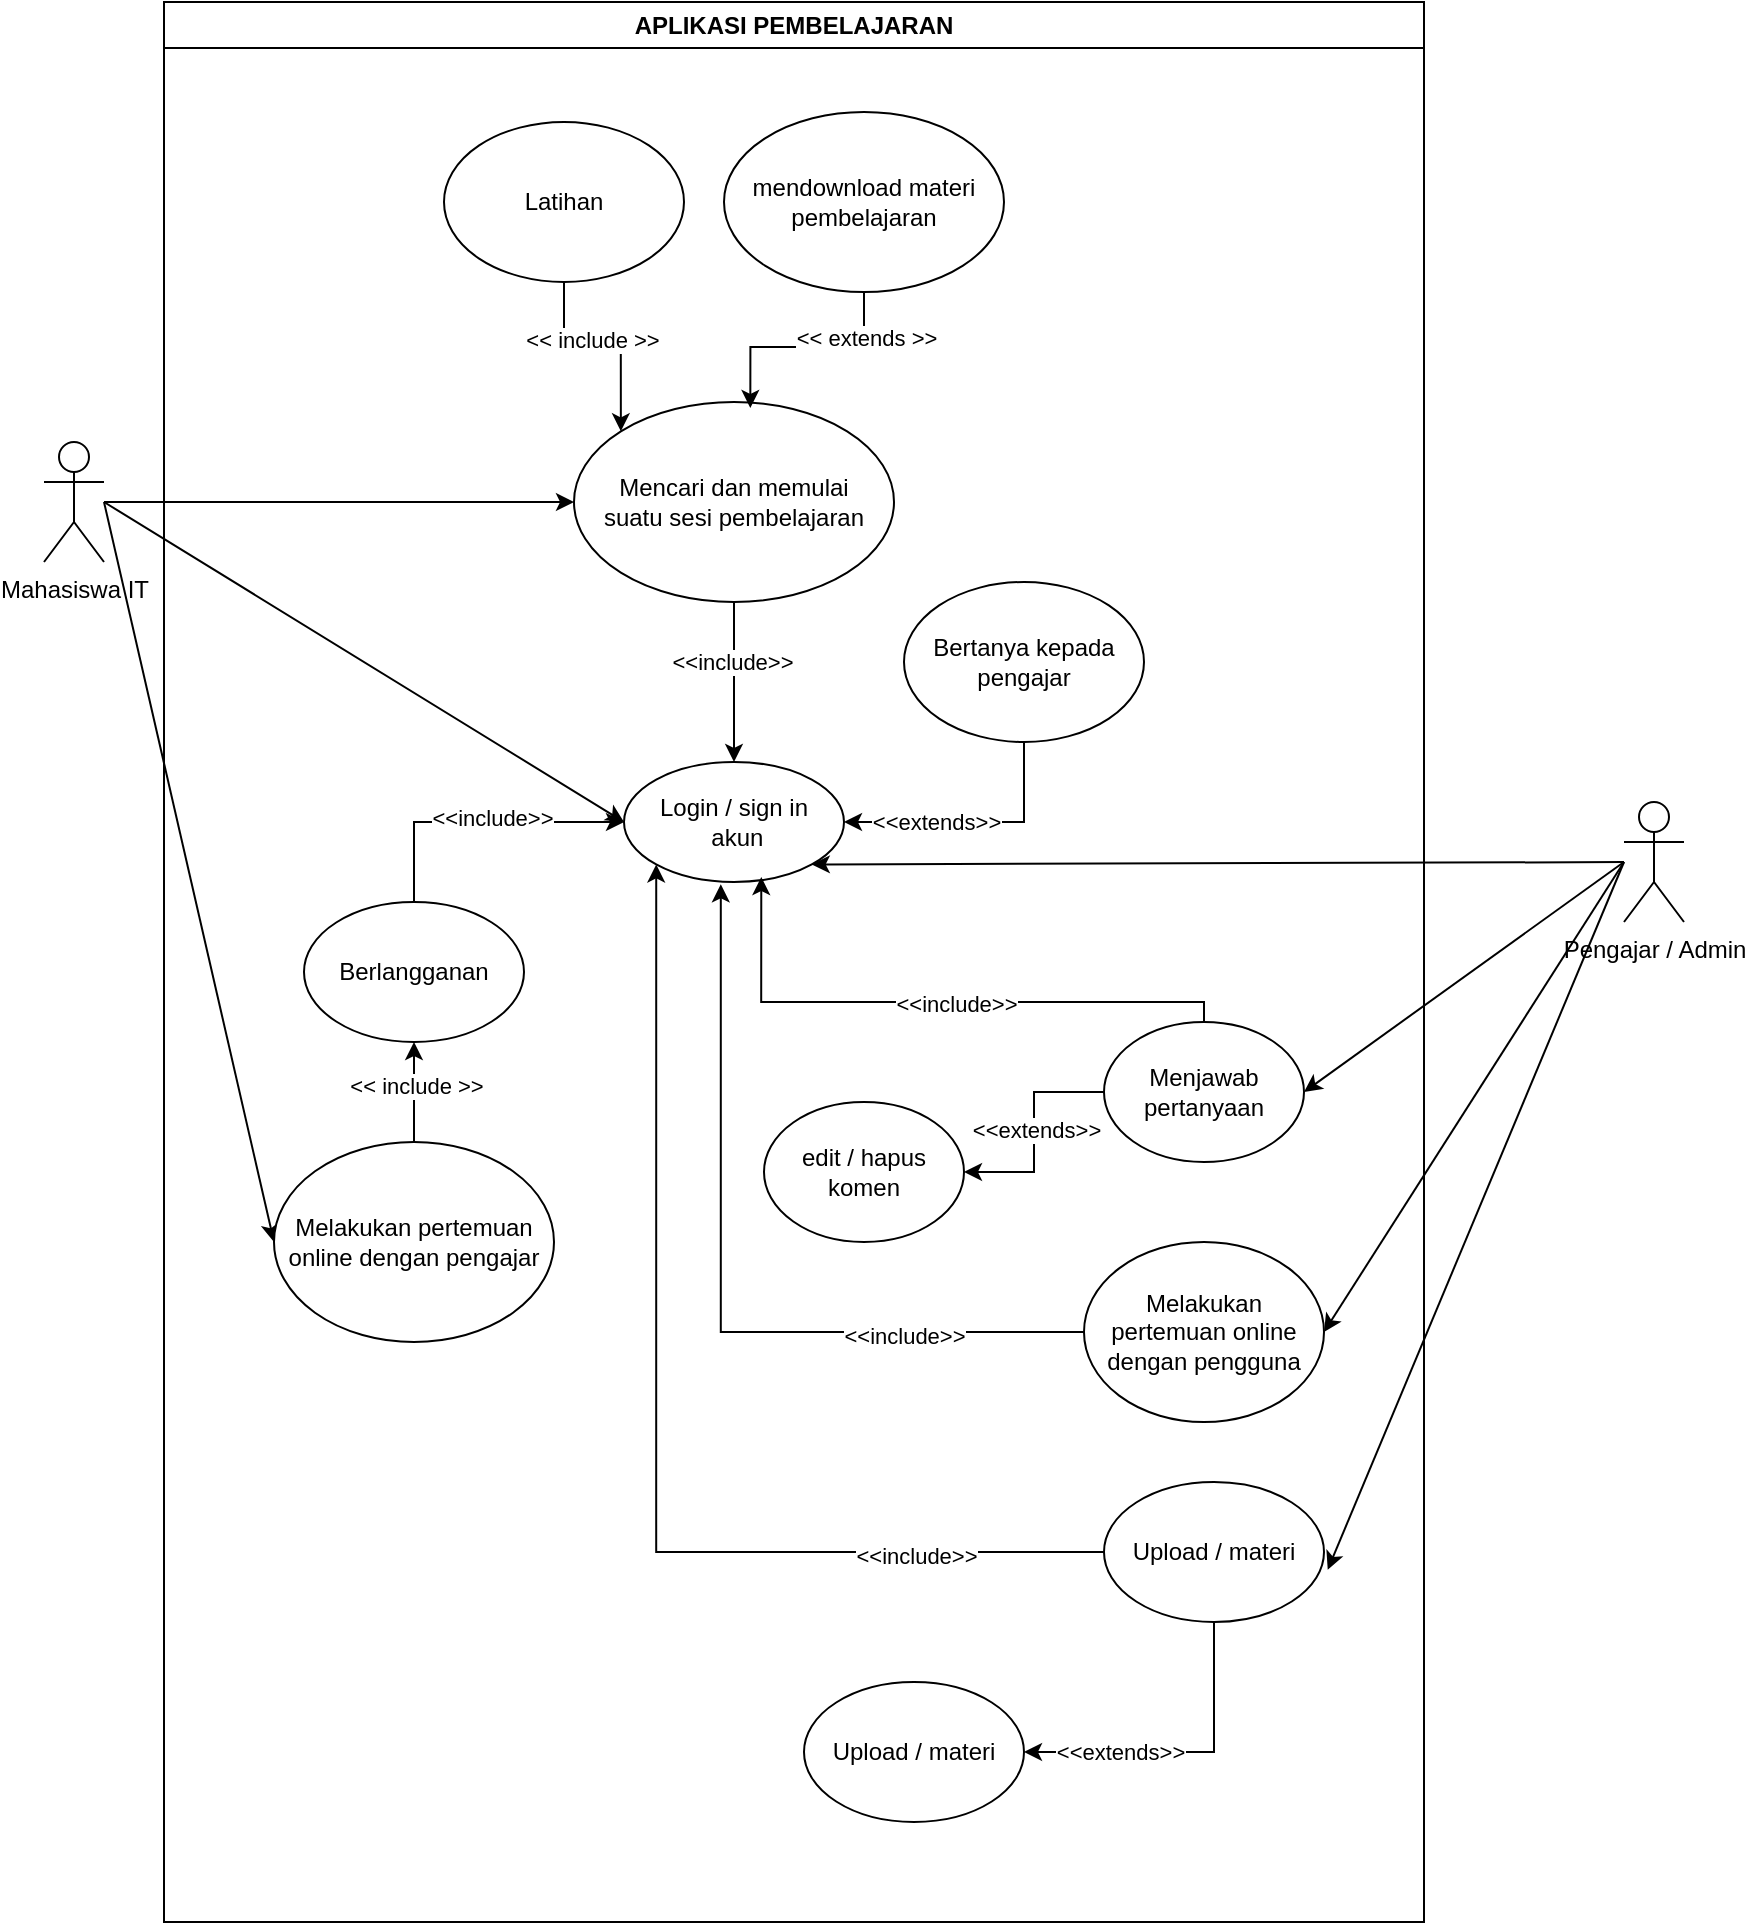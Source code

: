 <mxfile version="21.7.4" type="github">
  <diagram name="Page-1" id="5cM_U98hyAv5uVVu_wwB">
    <mxGraphModel dx="2123" dy="2063" grid="1" gridSize="10" guides="1" tooltips="1" connect="1" arrows="1" fold="1" page="1" pageScale="1" pageWidth="850" pageHeight="1100" math="0" shadow="0">
      <root>
        <mxCell id="0" />
        <mxCell id="1" parent="0" />
        <mxCell id="JtMoBv-EsyKKJYAJ59AV-68" style="rounded=0;orthogonalLoop=1;jettySize=auto;html=1;entryX=0;entryY=0.5;entryDx=0;entryDy=0;" edge="1" parent="1" source="JtMoBv-EsyKKJYAJ59AV-1" target="JtMoBv-EsyKKJYAJ59AV-9">
          <mxGeometry relative="1" as="geometry" />
        </mxCell>
        <mxCell id="JtMoBv-EsyKKJYAJ59AV-73" style="rounded=0;orthogonalLoop=1;jettySize=auto;html=1;entryX=0;entryY=0.5;entryDx=0;entryDy=0;" edge="1" parent="1" target="JtMoBv-EsyKKJYAJ59AV-8">
          <mxGeometry relative="1" as="geometry">
            <mxPoint x="50" y="340" as="sourcePoint" />
          </mxGeometry>
        </mxCell>
        <mxCell id="JtMoBv-EsyKKJYAJ59AV-121" style="rounded=0;orthogonalLoop=1;jettySize=auto;html=1;entryX=0;entryY=0.5;entryDx=0;entryDy=0;" edge="1" parent="1" target="JtMoBv-EsyKKJYAJ59AV-45">
          <mxGeometry relative="1" as="geometry">
            <mxPoint x="50" y="340" as="sourcePoint" />
          </mxGeometry>
        </mxCell>
        <mxCell id="JtMoBv-EsyKKJYAJ59AV-1" value="Mahasiswa IT" style="shape=umlActor;verticalLabelPosition=bottom;verticalAlign=top;html=1;outlineConnect=0;" vertex="1" parent="1">
          <mxGeometry x="20" y="310" width="30" height="60" as="geometry" />
        </mxCell>
        <mxCell id="JtMoBv-EsyKKJYAJ59AV-4" value="APLIKASI PEMBELAJARAN" style="swimlane;whiteSpace=wrap;html=1;" vertex="1" parent="1">
          <mxGeometry x="80" y="90" width="630" height="960" as="geometry" />
        </mxCell>
        <mxCell id="JtMoBv-EsyKKJYAJ59AV-8" value="Login / sign in&lt;br&gt;&amp;nbsp;akun" style="ellipse;whiteSpace=wrap;html=1;" vertex="1" parent="JtMoBv-EsyKKJYAJ59AV-4">
          <mxGeometry x="230" y="380" width="110" height="60" as="geometry" />
        </mxCell>
        <mxCell id="JtMoBv-EsyKKJYAJ59AV-119" style="edgeStyle=orthogonalEdgeStyle;rounded=0;orthogonalLoop=1;jettySize=auto;html=1;entryX=0.5;entryY=0;entryDx=0;entryDy=0;" edge="1" parent="JtMoBv-EsyKKJYAJ59AV-4" source="JtMoBv-EsyKKJYAJ59AV-9" target="JtMoBv-EsyKKJYAJ59AV-8">
          <mxGeometry relative="1" as="geometry" />
        </mxCell>
        <mxCell id="JtMoBv-EsyKKJYAJ59AV-120" value="&amp;lt;&amp;lt;include&amp;gt;&amp;gt;" style="edgeLabel;html=1;align=center;verticalAlign=middle;resizable=0;points=[];" vertex="1" connectable="0" parent="JtMoBv-EsyKKJYAJ59AV-119">
          <mxGeometry x="-0.244" y="-1" relative="1" as="geometry">
            <mxPoint as="offset" />
          </mxGeometry>
        </mxCell>
        <mxCell id="JtMoBv-EsyKKJYAJ59AV-9" value="Mencari dan memulai &lt;br&gt;suatu sesi pembelajaran" style="ellipse;whiteSpace=wrap;html=1;" vertex="1" parent="JtMoBv-EsyKKJYAJ59AV-4">
          <mxGeometry x="205" y="200" width="160" height="100" as="geometry" />
        </mxCell>
        <mxCell id="JtMoBv-EsyKKJYAJ59AV-53" style="edgeStyle=orthogonalEdgeStyle;rounded=0;orthogonalLoop=1;jettySize=auto;html=1;exitX=0.5;exitY=1;exitDx=0;exitDy=0;entryX=0;entryY=0;entryDx=0;entryDy=0;" edge="1" parent="JtMoBv-EsyKKJYAJ59AV-4" source="JtMoBv-EsyKKJYAJ59AV-10" target="JtMoBv-EsyKKJYAJ59AV-9">
          <mxGeometry relative="1" as="geometry" />
        </mxCell>
        <mxCell id="JtMoBv-EsyKKJYAJ59AV-56" value="&amp;lt;&amp;lt; include &amp;gt;&amp;gt;" style="edgeLabel;html=1;align=center;verticalAlign=middle;resizable=0;points=[];" vertex="1" connectable="0" parent="JtMoBv-EsyKKJYAJ59AV-53">
          <mxGeometry x="-0.156" y="1" relative="1" as="geometry">
            <mxPoint as="offset" />
          </mxGeometry>
        </mxCell>
        <mxCell id="JtMoBv-EsyKKJYAJ59AV-10" value="Latihan" style="ellipse;whiteSpace=wrap;html=1;" vertex="1" parent="JtMoBv-EsyKKJYAJ59AV-4">
          <mxGeometry x="140" y="60" width="120" height="80" as="geometry" />
        </mxCell>
        <mxCell id="JtMoBv-EsyKKJYAJ59AV-77" style="edgeStyle=orthogonalEdgeStyle;rounded=0;orthogonalLoop=1;jettySize=auto;html=1;entryX=1;entryY=0.5;entryDx=0;entryDy=0;" edge="1" parent="JtMoBv-EsyKKJYAJ59AV-4" source="JtMoBv-EsyKKJYAJ59AV-15" target="JtMoBv-EsyKKJYAJ59AV-8">
          <mxGeometry relative="1" as="geometry">
            <Array as="points">
              <mxPoint x="430" y="410" />
            </Array>
          </mxGeometry>
        </mxCell>
        <mxCell id="JtMoBv-EsyKKJYAJ59AV-78" value="&amp;lt;&amp;lt;extends&amp;gt;&amp;gt;" style="edgeLabel;html=1;align=center;verticalAlign=middle;resizable=0;points=[];" vertex="1" connectable="0" parent="JtMoBv-EsyKKJYAJ59AV-77">
          <mxGeometry x="0.289" relative="1" as="geometry">
            <mxPoint as="offset" />
          </mxGeometry>
        </mxCell>
        <mxCell id="JtMoBv-EsyKKJYAJ59AV-15" value="Bertanya kepada pengajar" style="ellipse;whiteSpace=wrap;html=1;" vertex="1" parent="JtMoBv-EsyKKJYAJ59AV-4">
          <mxGeometry x="370" y="290" width="120" height="80" as="geometry" />
        </mxCell>
        <mxCell id="JtMoBv-EsyKKJYAJ59AV-75" style="edgeStyle=orthogonalEdgeStyle;rounded=0;orthogonalLoop=1;jettySize=auto;html=1;entryX=0;entryY=0.5;entryDx=0;entryDy=0;" edge="1" parent="JtMoBv-EsyKKJYAJ59AV-4" source="JtMoBv-EsyKKJYAJ59AV-25" target="JtMoBv-EsyKKJYAJ59AV-8">
          <mxGeometry relative="1" as="geometry">
            <Array as="points">
              <mxPoint x="125" y="410" />
            </Array>
          </mxGeometry>
        </mxCell>
        <mxCell id="JtMoBv-EsyKKJYAJ59AV-76" value="&amp;lt;&amp;lt;include&amp;gt;&amp;gt;" style="edgeLabel;html=1;align=center;verticalAlign=middle;resizable=0;points=[];" vertex="1" connectable="0" parent="JtMoBv-EsyKKJYAJ59AV-75">
          <mxGeometry x="0.089" y="2" relative="1" as="geometry">
            <mxPoint as="offset" />
          </mxGeometry>
        </mxCell>
        <mxCell id="JtMoBv-EsyKKJYAJ59AV-25" value="Berlangganan" style="ellipse;whiteSpace=wrap;html=1;" vertex="1" parent="JtMoBv-EsyKKJYAJ59AV-4">
          <mxGeometry x="70" y="450" width="110" height="70" as="geometry" />
        </mxCell>
        <mxCell id="JtMoBv-EsyKKJYAJ59AV-71" style="edgeStyle=orthogonalEdgeStyle;rounded=0;orthogonalLoop=1;jettySize=auto;html=1;entryX=0.5;entryY=1;entryDx=0;entryDy=0;" edge="1" parent="JtMoBv-EsyKKJYAJ59AV-4" source="JtMoBv-EsyKKJYAJ59AV-45" target="JtMoBv-EsyKKJYAJ59AV-25">
          <mxGeometry relative="1" as="geometry" />
        </mxCell>
        <mxCell id="JtMoBv-EsyKKJYAJ59AV-72" value="&amp;lt;&amp;lt; include &amp;gt;&amp;gt;" style="edgeLabel;html=1;align=center;verticalAlign=middle;resizable=0;points=[];" vertex="1" connectable="0" parent="JtMoBv-EsyKKJYAJ59AV-71">
          <mxGeometry x="0.111" y="-1" relative="1" as="geometry">
            <mxPoint as="offset" />
          </mxGeometry>
        </mxCell>
        <mxCell id="JtMoBv-EsyKKJYAJ59AV-45" value="Melakukan pertemuan online dengan pengajar" style="ellipse;whiteSpace=wrap;html=1;" vertex="1" parent="JtMoBv-EsyKKJYAJ59AV-4">
          <mxGeometry x="55" y="570" width="140" height="100" as="geometry" />
        </mxCell>
        <mxCell id="JtMoBv-EsyKKJYAJ59AV-52" style="edgeStyle=orthogonalEdgeStyle;rounded=0;orthogonalLoop=1;jettySize=auto;html=1;exitX=0.5;exitY=1;exitDx=0;exitDy=0;entryX=0.551;entryY=0.03;entryDx=0;entryDy=0;entryPerimeter=0;" edge="1" parent="JtMoBv-EsyKKJYAJ59AV-4" source="JtMoBv-EsyKKJYAJ59AV-48" target="JtMoBv-EsyKKJYAJ59AV-9">
          <mxGeometry relative="1" as="geometry" />
        </mxCell>
        <mxCell id="JtMoBv-EsyKKJYAJ59AV-54" value="&amp;lt;&amp;lt; extends &amp;gt;&amp;gt;" style="edgeLabel;html=1;align=center;verticalAlign=middle;resizable=0;points=[];" vertex="1" connectable="0" parent="JtMoBv-EsyKKJYAJ59AV-52">
          <mxGeometry x="-0.605" y="1" relative="1" as="geometry">
            <mxPoint as="offset" />
          </mxGeometry>
        </mxCell>
        <mxCell id="JtMoBv-EsyKKJYAJ59AV-48" value="mendownload materi pembelajaran" style="ellipse;whiteSpace=wrap;html=1;" vertex="1" parent="JtMoBv-EsyKKJYAJ59AV-4">
          <mxGeometry x="280" y="55" width="140" height="90" as="geometry" />
        </mxCell>
        <mxCell id="JtMoBv-EsyKKJYAJ59AV-92" style="edgeStyle=orthogonalEdgeStyle;rounded=0;orthogonalLoop=1;jettySize=auto;html=1;entryX=0.624;entryY=0.959;entryDx=0;entryDy=0;entryPerimeter=0;" edge="1" parent="JtMoBv-EsyKKJYAJ59AV-4" source="JtMoBv-EsyKKJYAJ59AV-84" target="JtMoBv-EsyKKJYAJ59AV-8">
          <mxGeometry relative="1" as="geometry">
            <Array as="points">
              <mxPoint x="520" y="500" />
              <mxPoint x="299" y="500" />
            </Array>
          </mxGeometry>
        </mxCell>
        <mxCell id="JtMoBv-EsyKKJYAJ59AV-99" value="&amp;lt;&amp;lt;include&amp;gt;&amp;gt;" style="edgeLabel;html=1;align=center;verticalAlign=middle;resizable=0;points=[];" vertex="1" connectable="0" parent="JtMoBv-EsyKKJYAJ59AV-92">
          <mxGeometry x="-0.083" y="1" relative="1" as="geometry">
            <mxPoint as="offset" />
          </mxGeometry>
        </mxCell>
        <mxCell id="JtMoBv-EsyKKJYAJ59AV-96" style="edgeStyle=orthogonalEdgeStyle;rounded=0;orthogonalLoop=1;jettySize=auto;html=1;entryX=1;entryY=0.5;entryDx=0;entryDy=0;" edge="1" parent="JtMoBv-EsyKKJYAJ59AV-4" source="JtMoBv-EsyKKJYAJ59AV-84" target="JtMoBv-EsyKKJYAJ59AV-95">
          <mxGeometry relative="1" as="geometry" />
        </mxCell>
        <mxCell id="JtMoBv-EsyKKJYAJ59AV-97" value="&amp;lt;&amp;lt;extends&amp;gt;&amp;gt;" style="edgeLabel;html=1;align=center;verticalAlign=middle;resizable=0;points=[];" vertex="1" connectable="0" parent="JtMoBv-EsyKKJYAJ59AV-96">
          <mxGeometry x="-0.017" y="1" relative="1" as="geometry">
            <mxPoint as="offset" />
          </mxGeometry>
        </mxCell>
        <mxCell id="JtMoBv-EsyKKJYAJ59AV-84" value="Menjawab pertanyaan" style="ellipse;whiteSpace=wrap;html=1;" vertex="1" parent="JtMoBv-EsyKKJYAJ59AV-4">
          <mxGeometry x="470" y="510" width="100" height="70" as="geometry" />
        </mxCell>
        <mxCell id="JtMoBv-EsyKKJYAJ59AV-93" style="edgeStyle=orthogonalEdgeStyle;rounded=0;orthogonalLoop=1;jettySize=auto;html=1;entryX=0.44;entryY=1.019;entryDx=0;entryDy=0;entryPerimeter=0;" edge="1" parent="JtMoBv-EsyKKJYAJ59AV-4" source="JtMoBv-EsyKKJYAJ59AV-85" target="JtMoBv-EsyKKJYAJ59AV-8">
          <mxGeometry relative="1" as="geometry" />
        </mxCell>
        <mxCell id="JtMoBv-EsyKKJYAJ59AV-98" value="&amp;lt;&amp;lt;include&amp;gt;&amp;gt;" style="edgeLabel;html=1;align=center;verticalAlign=middle;resizable=0;points=[];" vertex="1" connectable="0" parent="JtMoBv-EsyKKJYAJ59AV-93">
          <mxGeometry x="-0.555" y="2" relative="1" as="geometry">
            <mxPoint as="offset" />
          </mxGeometry>
        </mxCell>
        <mxCell id="JtMoBv-EsyKKJYAJ59AV-85" value="Melakukan pertemuan online dengan pengguna" style="ellipse;whiteSpace=wrap;html=1;" vertex="1" parent="JtMoBv-EsyKKJYAJ59AV-4">
          <mxGeometry x="460" y="620" width="120" height="90" as="geometry" />
        </mxCell>
        <mxCell id="JtMoBv-EsyKKJYAJ59AV-95" value="edit / hapus komen" style="ellipse;whiteSpace=wrap;html=1;" vertex="1" parent="JtMoBv-EsyKKJYAJ59AV-4">
          <mxGeometry x="300" y="550" width="100" height="70" as="geometry" />
        </mxCell>
        <mxCell id="JtMoBv-EsyKKJYAJ59AV-105" style="edgeStyle=orthogonalEdgeStyle;rounded=0;orthogonalLoop=1;jettySize=auto;html=1;entryX=0;entryY=1;entryDx=0;entryDy=0;" edge="1" parent="JtMoBv-EsyKKJYAJ59AV-4" source="JtMoBv-EsyKKJYAJ59AV-103" target="JtMoBv-EsyKKJYAJ59AV-8">
          <mxGeometry relative="1" as="geometry" />
        </mxCell>
        <mxCell id="JtMoBv-EsyKKJYAJ59AV-107" value="&amp;lt;&amp;lt;include&amp;gt;&amp;gt;" style="edgeLabel;html=1;align=center;verticalAlign=middle;resizable=0;points=[];" vertex="1" connectable="0" parent="JtMoBv-EsyKKJYAJ59AV-105">
          <mxGeometry x="-0.669" y="2" relative="1" as="geometry">
            <mxPoint as="offset" />
          </mxGeometry>
        </mxCell>
        <mxCell id="JtMoBv-EsyKKJYAJ59AV-109" style="edgeStyle=orthogonalEdgeStyle;rounded=0;orthogonalLoop=1;jettySize=auto;html=1;entryX=1;entryY=0.5;entryDx=0;entryDy=0;" edge="1" parent="JtMoBv-EsyKKJYAJ59AV-4" source="JtMoBv-EsyKKJYAJ59AV-103" target="JtMoBv-EsyKKJYAJ59AV-108">
          <mxGeometry relative="1" as="geometry">
            <Array as="points">
              <mxPoint x="525" y="875" />
            </Array>
          </mxGeometry>
        </mxCell>
        <mxCell id="JtMoBv-EsyKKJYAJ59AV-110" value="&amp;lt;&amp;lt;extends&amp;gt;&amp;gt;" style="edgeLabel;html=1;align=center;verticalAlign=middle;resizable=0;points=[];" vertex="1" connectable="0" parent="JtMoBv-EsyKKJYAJ59AV-109">
          <mxGeometry x="0.398" relative="1" as="geometry">
            <mxPoint as="offset" />
          </mxGeometry>
        </mxCell>
        <mxCell id="JtMoBv-EsyKKJYAJ59AV-103" value="Upload / materi" style="ellipse;whiteSpace=wrap;html=1;" vertex="1" parent="JtMoBv-EsyKKJYAJ59AV-4">
          <mxGeometry x="470" y="740" width="110" height="70" as="geometry" />
        </mxCell>
        <mxCell id="JtMoBv-EsyKKJYAJ59AV-108" value="Upload / materi" style="ellipse;whiteSpace=wrap;html=1;" vertex="1" parent="JtMoBv-EsyKKJYAJ59AV-4">
          <mxGeometry x="320" y="840" width="110" height="70" as="geometry" />
        </mxCell>
        <mxCell id="JtMoBv-EsyKKJYAJ59AV-88" style="rounded=0;orthogonalLoop=1;jettySize=auto;html=1;entryX=1;entryY=1;entryDx=0;entryDy=0;" edge="1" parent="1" source="JtMoBv-EsyKKJYAJ59AV-82" target="JtMoBv-EsyKKJYAJ59AV-8">
          <mxGeometry relative="1" as="geometry" />
        </mxCell>
        <mxCell id="JtMoBv-EsyKKJYAJ59AV-116" style="rounded=0;orthogonalLoop=1;jettySize=auto;html=1;entryX=1;entryY=0.5;entryDx=0;entryDy=0;" edge="1" parent="1" target="JtMoBv-EsyKKJYAJ59AV-84">
          <mxGeometry relative="1" as="geometry">
            <mxPoint x="810" y="520" as="sourcePoint" />
          </mxGeometry>
        </mxCell>
        <mxCell id="JtMoBv-EsyKKJYAJ59AV-117" style="rounded=0;orthogonalLoop=1;jettySize=auto;html=1;entryX=1;entryY=0.5;entryDx=0;entryDy=0;" edge="1" parent="1" target="JtMoBv-EsyKKJYAJ59AV-85">
          <mxGeometry relative="1" as="geometry">
            <mxPoint x="810" y="520" as="sourcePoint" />
          </mxGeometry>
        </mxCell>
        <mxCell id="JtMoBv-EsyKKJYAJ59AV-118" style="rounded=0;orthogonalLoop=1;jettySize=auto;html=1;entryX=1.017;entryY=0.626;entryDx=0;entryDy=0;entryPerimeter=0;" edge="1" parent="1" target="JtMoBv-EsyKKJYAJ59AV-103">
          <mxGeometry relative="1" as="geometry">
            <mxPoint x="810" y="520" as="sourcePoint" />
          </mxGeometry>
        </mxCell>
        <mxCell id="JtMoBv-EsyKKJYAJ59AV-82" value="Pengajar / Admin" style="shape=umlActor;verticalLabelPosition=bottom;verticalAlign=top;html=1;outlineConnect=0;" vertex="1" parent="1">
          <mxGeometry x="810" y="490" width="30" height="60" as="geometry" />
        </mxCell>
      </root>
    </mxGraphModel>
  </diagram>
</mxfile>
